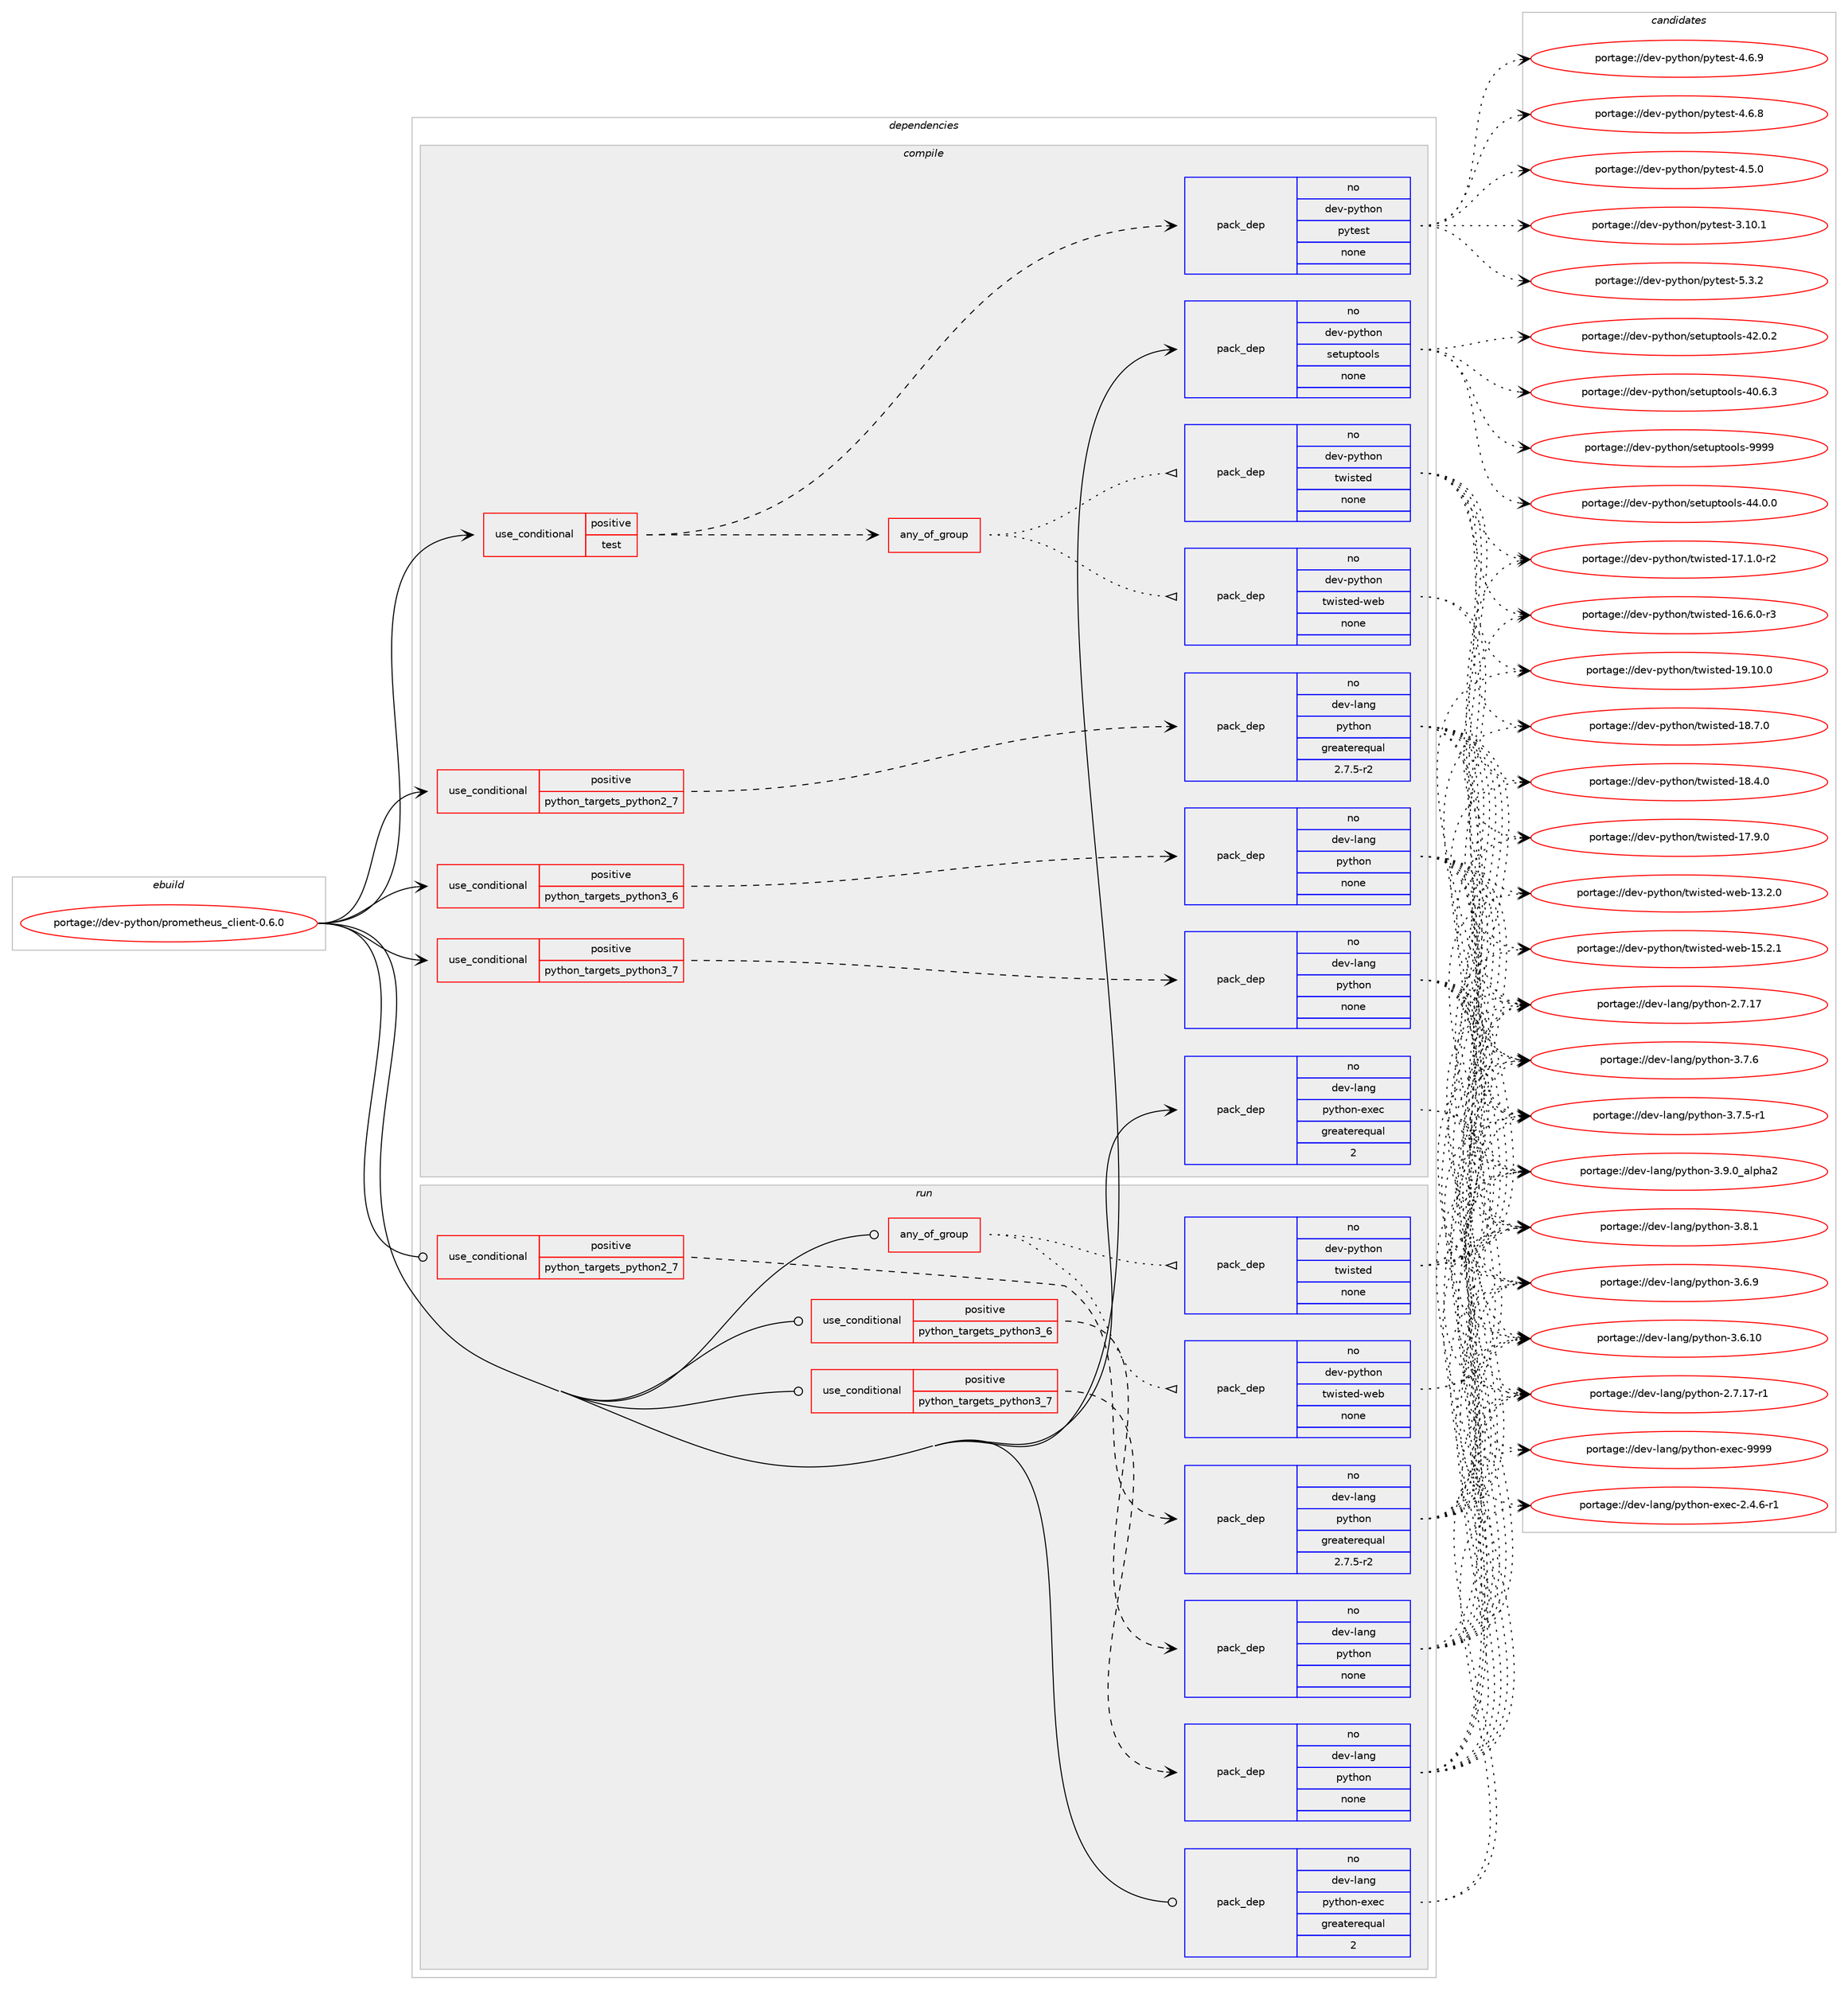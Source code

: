 digraph prolog {

# *************
# Graph options
# *************

newrank=true;
concentrate=true;
compound=true;
graph [rankdir=LR,fontname=Helvetica,fontsize=10,ranksep=1.5];#, ranksep=2.5, nodesep=0.2];
edge  [arrowhead=vee];
node  [fontname=Helvetica,fontsize=10];

# **********
# The ebuild
# **********

subgraph cluster_leftcol {
color=gray;
label=<<i>ebuild</i>>;
id [label="portage://dev-python/prometheus_client-0.6.0", color=red, width=4, href="../dev-python/prometheus_client-0.6.0.svg"];
}

# ****************
# The dependencies
# ****************

subgraph cluster_midcol {
color=gray;
label=<<i>dependencies</i>>;
subgraph cluster_compile {
fillcolor="#eeeeee";
style=filled;
label=<<i>compile</i>>;
subgraph cond110409 {
dependency441123 [label=<<TABLE BORDER="0" CELLBORDER="1" CELLSPACING="0" CELLPADDING="4"><TR><TD ROWSPAN="3" CELLPADDING="10">use_conditional</TD></TR><TR><TD>positive</TD></TR><TR><TD>python_targets_python2_7</TD></TR></TABLE>>, shape=none, color=red];
subgraph pack325774 {
dependency441124 [label=<<TABLE BORDER="0" CELLBORDER="1" CELLSPACING="0" CELLPADDING="4" WIDTH="220"><TR><TD ROWSPAN="6" CELLPADDING="30">pack_dep</TD></TR><TR><TD WIDTH="110">no</TD></TR><TR><TD>dev-lang</TD></TR><TR><TD>python</TD></TR><TR><TD>greaterequal</TD></TR><TR><TD>2.7.5-r2</TD></TR></TABLE>>, shape=none, color=blue];
}
dependency441123:e -> dependency441124:w [weight=20,style="dashed",arrowhead="vee"];
}
id:e -> dependency441123:w [weight=20,style="solid",arrowhead="vee"];
subgraph cond110410 {
dependency441125 [label=<<TABLE BORDER="0" CELLBORDER="1" CELLSPACING="0" CELLPADDING="4"><TR><TD ROWSPAN="3" CELLPADDING="10">use_conditional</TD></TR><TR><TD>positive</TD></TR><TR><TD>python_targets_python3_6</TD></TR></TABLE>>, shape=none, color=red];
subgraph pack325775 {
dependency441126 [label=<<TABLE BORDER="0" CELLBORDER="1" CELLSPACING="0" CELLPADDING="4" WIDTH="220"><TR><TD ROWSPAN="6" CELLPADDING="30">pack_dep</TD></TR><TR><TD WIDTH="110">no</TD></TR><TR><TD>dev-lang</TD></TR><TR><TD>python</TD></TR><TR><TD>none</TD></TR><TR><TD></TD></TR></TABLE>>, shape=none, color=blue];
}
dependency441125:e -> dependency441126:w [weight=20,style="dashed",arrowhead="vee"];
}
id:e -> dependency441125:w [weight=20,style="solid",arrowhead="vee"];
subgraph cond110411 {
dependency441127 [label=<<TABLE BORDER="0" CELLBORDER="1" CELLSPACING="0" CELLPADDING="4"><TR><TD ROWSPAN="3" CELLPADDING="10">use_conditional</TD></TR><TR><TD>positive</TD></TR><TR><TD>python_targets_python3_7</TD></TR></TABLE>>, shape=none, color=red];
subgraph pack325776 {
dependency441128 [label=<<TABLE BORDER="0" CELLBORDER="1" CELLSPACING="0" CELLPADDING="4" WIDTH="220"><TR><TD ROWSPAN="6" CELLPADDING="30">pack_dep</TD></TR><TR><TD WIDTH="110">no</TD></TR><TR><TD>dev-lang</TD></TR><TR><TD>python</TD></TR><TR><TD>none</TD></TR><TR><TD></TD></TR></TABLE>>, shape=none, color=blue];
}
dependency441127:e -> dependency441128:w [weight=20,style="dashed",arrowhead="vee"];
}
id:e -> dependency441127:w [weight=20,style="solid",arrowhead="vee"];
subgraph cond110412 {
dependency441129 [label=<<TABLE BORDER="0" CELLBORDER="1" CELLSPACING="0" CELLPADDING="4"><TR><TD ROWSPAN="3" CELLPADDING="10">use_conditional</TD></TR><TR><TD>positive</TD></TR><TR><TD>test</TD></TR></TABLE>>, shape=none, color=red];
subgraph any4729 {
dependency441130 [label=<<TABLE BORDER="0" CELLBORDER="1" CELLSPACING="0" CELLPADDING="4"><TR><TD CELLPADDING="10">any_of_group</TD></TR></TABLE>>, shape=none, color=red];subgraph pack325777 {
dependency441131 [label=<<TABLE BORDER="0" CELLBORDER="1" CELLSPACING="0" CELLPADDING="4" WIDTH="220"><TR><TD ROWSPAN="6" CELLPADDING="30">pack_dep</TD></TR><TR><TD WIDTH="110">no</TD></TR><TR><TD>dev-python</TD></TR><TR><TD>twisted</TD></TR><TR><TD>none</TD></TR><TR><TD></TD></TR></TABLE>>, shape=none, color=blue];
}
dependency441130:e -> dependency441131:w [weight=20,style="dotted",arrowhead="oinv"];
subgraph pack325778 {
dependency441132 [label=<<TABLE BORDER="0" CELLBORDER="1" CELLSPACING="0" CELLPADDING="4" WIDTH="220"><TR><TD ROWSPAN="6" CELLPADDING="30">pack_dep</TD></TR><TR><TD WIDTH="110">no</TD></TR><TR><TD>dev-python</TD></TR><TR><TD>twisted-web</TD></TR><TR><TD>none</TD></TR><TR><TD></TD></TR></TABLE>>, shape=none, color=blue];
}
dependency441130:e -> dependency441132:w [weight=20,style="dotted",arrowhead="oinv"];
}
dependency441129:e -> dependency441130:w [weight=20,style="dashed",arrowhead="vee"];
subgraph pack325779 {
dependency441133 [label=<<TABLE BORDER="0" CELLBORDER="1" CELLSPACING="0" CELLPADDING="4" WIDTH="220"><TR><TD ROWSPAN="6" CELLPADDING="30">pack_dep</TD></TR><TR><TD WIDTH="110">no</TD></TR><TR><TD>dev-python</TD></TR><TR><TD>pytest</TD></TR><TR><TD>none</TD></TR><TR><TD></TD></TR></TABLE>>, shape=none, color=blue];
}
dependency441129:e -> dependency441133:w [weight=20,style="dashed",arrowhead="vee"];
}
id:e -> dependency441129:w [weight=20,style="solid",arrowhead="vee"];
subgraph pack325780 {
dependency441134 [label=<<TABLE BORDER="0" CELLBORDER="1" CELLSPACING="0" CELLPADDING="4" WIDTH="220"><TR><TD ROWSPAN="6" CELLPADDING="30">pack_dep</TD></TR><TR><TD WIDTH="110">no</TD></TR><TR><TD>dev-lang</TD></TR><TR><TD>python-exec</TD></TR><TR><TD>greaterequal</TD></TR><TR><TD>2</TD></TR></TABLE>>, shape=none, color=blue];
}
id:e -> dependency441134:w [weight=20,style="solid",arrowhead="vee"];
subgraph pack325781 {
dependency441135 [label=<<TABLE BORDER="0" CELLBORDER="1" CELLSPACING="0" CELLPADDING="4" WIDTH="220"><TR><TD ROWSPAN="6" CELLPADDING="30">pack_dep</TD></TR><TR><TD WIDTH="110">no</TD></TR><TR><TD>dev-python</TD></TR><TR><TD>setuptools</TD></TR><TR><TD>none</TD></TR><TR><TD></TD></TR></TABLE>>, shape=none, color=blue];
}
id:e -> dependency441135:w [weight=20,style="solid",arrowhead="vee"];
}
subgraph cluster_compileandrun {
fillcolor="#eeeeee";
style=filled;
label=<<i>compile and run</i>>;
}
subgraph cluster_run {
fillcolor="#eeeeee";
style=filled;
label=<<i>run</i>>;
subgraph any4730 {
dependency441136 [label=<<TABLE BORDER="0" CELLBORDER="1" CELLSPACING="0" CELLPADDING="4"><TR><TD CELLPADDING="10">any_of_group</TD></TR></TABLE>>, shape=none, color=red];subgraph pack325782 {
dependency441137 [label=<<TABLE BORDER="0" CELLBORDER="1" CELLSPACING="0" CELLPADDING="4" WIDTH="220"><TR><TD ROWSPAN="6" CELLPADDING="30">pack_dep</TD></TR><TR><TD WIDTH="110">no</TD></TR><TR><TD>dev-python</TD></TR><TR><TD>twisted</TD></TR><TR><TD>none</TD></TR><TR><TD></TD></TR></TABLE>>, shape=none, color=blue];
}
dependency441136:e -> dependency441137:w [weight=20,style="dotted",arrowhead="oinv"];
subgraph pack325783 {
dependency441138 [label=<<TABLE BORDER="0" CELLBORDER="1" CELLSPACING="0" CELLPADDING="4" WIDTH="220"><TR><TD ROWSPAN="6" CELLPADDING="30">pack_dep</TD></TR><TR><TD WIDTH="110">no</TD></TR><TR><TD>dev-python</TD></TR><TR><TD>twisted-web</TD></TR><TR><TD>none</TD></TR><TR><TD></TD></TR></TABLE>>, shape=none, color=blue];
}
dependency441136:e -> dependency441138:w [weight=20,style="dotted",arrowhead="oinv"];
}
id:e -> dependency441136:w [weight=20,style="solid",arrowhead="odot"];
subgraph cond110413 {
dependency441139 [label=<<TABLE BORDER="0" CELLBORDER="1" CELLSPACING="0" CELLPADDING="4"><TR><TD ROWSPAN="3" CELLPADDING="10">use_conditional</TD></TR><TR><TD>positive</TD></TR><TR><TD>python_targets_python2_7</TD></TR></TABLE>>, shape=none, color=red];
subgraph pack325784 {
dependency441140 [label=<<TABLE BORDER="0" CELLBORDER="1" CELLSPACING="0" CELLPADDING="4" WIDTH="220"><TR><TD ROWSPAN="6" CELLPADDING="30">pack_dep</TD></TR><TR><TD WIDTH="110">no</TD></TR><TR><TD>dev-lang</TD></TR><TR><TD>python</TD></TR><TR><TD>greaterequal</TD></TR><TR><TD>2.7.5-r2</TD></TR></TABLE>>, shape=none, color=blue];
}
dependency441139:e -> dependency441140:w [weight=20,style="dashed",arrowhead="vee"];
}
id:e -> dependency441139:w [weight=20,style="solid",arrowhead="odot"];
subgraph cond110414 {
dependency441141 [label=<<TABLE BORDER="0" CELLBORDER="1" CELLSPACING="0" CELLPADDING="4"><TR><TD ROWSPAN="3" CELLPADDING="10">use_conditional</TD></TR><TR><TD>positive</TD></TR><TR><TD>python_targets_python3_6</TD></TR></TABLE>>, shape=none, color=red];
subgraph pack325785 {
dependency441142 [label=<<TABLE BORDER="0" CELLBORDER="1" CELLSPACING="0" CELLPADDING="4" WIDTH="220"><TR><TD ROWSPAN="6" CELLPADDING="30">pack_dep</TD></TR><TR><TD WIDTH="110">no</TD></TR><TR><TD>dev-lang</TD></TR><TR><TD>python</TD></TR><TR><TD>none</TD></TR><TR><TD></TD></TR></TABLE>>, shape=none, color=blue];
}
dependency441141:e -> dependency441142:w [weight=20,style="dashed",arrowhead="vee"];
}
id:e -> dependency441141:w [weight=20,style="solid",arrowhead="odot"];
subgraph cond110415 {
dependency441143 [label=<<TABLE BORDER="0" CELLBORDER="1" CELLSPACING="0" CELLPADDING="4"><TR><TD ROWSPAN="3" CELLPADDING="10">use_conditional</TD></TR><TR><TD>positive</TD></TR><TR><TD>python_targets_python3_7</TD></TR></TABLE>>, shape=none, color=red];
subgraph pack325786 {
dependency441144 [label=<<TABLE BORDER="0" CELLBORDER="1" CELLSPACING="0" CELLPADDING="4" WIDTH="220"><TR><TD ROWSPAN="6" CELLPADDING="30">pack_dep</TD></TR><TR><TD WIDTH="110">no</TD></TR><TR><TD>dev-lang</TD></TR><TR><TD>python</TD></TR><TR><TD>none</TD></TR><TR><TD></TD></TR></TABLE>>, shape=none, color=blue];
}
dependency441143:e -> dependency441144:w [weight=20,style="dashed",arrowhead="vee"];
}
id:e -> dependency441143:w [weight=20,style="solid",arrowhead="odot"];
subgraph pack325787 {
dependency441145 [label=<<TABLE BORDER="0" CELLBORDER="1" CELLSPACING="0" CELLPADDING="4" WIDTH="220"><TR><TD ROWSPAN="6" CELLPADDING="30">pack_dep</TD></TR><TR><TD WIDTH="110">no</TD></TR><TR><TD>dev-lang</TD></TR><TR><TD>python-exec</TD></TR><TR><TD>greaterequal</TD></TR><TR><TD>2</TD></TR></TABLE>>, shape=none, color=blue];
}
id:e -> dependency441145:w [weight=20,style="solid",arrowhead="odot"];
}
}

# **************
# The candidates
# **************

subgraph cluster_choices {
rank=same;
color=gray;
label=<<i>candidates</i>>;

subgraph choice325774 {
color=black;
nodesep=1;
choice10010111845108971101034711212111610411111045514657464895971081121049750 [label="portage://dev-lang/python-3.9.0_alpha2", color=red, width=4,href="../dev-lang/python-3.9.0_alpha2.svg"];
choice100101118451089711010347112121116104111110455146564649 [label="portage://dev-lang/python-3.8.1", color=red, width=4,href="../dev-lang/python-3.8.1.svg"];
choice100101118451089711010347112121116104111110455146554654 [label="portage://dev-lang/python-3.7.6", color=red, width=4,href="../dev-lang/python-3.7.6.svg"];
choice1001011184510897110103471121211161041111104551465546534511449 [label="portage://dev-lang/python-3.7.5-r1", color=red, width=4,href="../dev-lang/python-3.7.5-r1.svg"];
choice100101118451089711010347112121116104111110455146544657 [label="portage://dev-lang/python-3.6.9", color=red, width=4,href="../dev-lang/python-3.6.9.svg"];
choice10010111845108971101034711212111610411111045514654464948 [label="portage://dev-lang/python-3.6.10", color=red, width=4,href="../dev-lang/python-3.6.10.svg"];
choice100101118451089711010347112121116104111110455046554649554511449 [label="portage://dev-lang/python-2.7.17-r1", color=red, width=4,href="../dev-lang/python-2.7.17-r1.svg"];
choice10010111845108971101034711212111610411111045504655464955 [label="portage://dev-lang/python-2.7.17", color=red, width=4,href="../dev-lang/python-2.7.17.svg"];
dependency441124:e -> choice10010111845108971101034711212111610411111045514657464895971081121049750:w [style=dotted,weight="100"];
dependency441124:e -> choice100101118451089711010347112121116104111110455146564649:w [style=dotted,weight="100"];
dependency441124:e -> choice100101118451089711010347112121116104111110455146554654:w [style=dotted,weight="100"];
dependency441124:e -> choice1001011184510897110103471121211161041111104551465546534511449:w [style=dotted,weight="100"];
dependency441124:e -> choice100101118451089711010347112121116104111110455146544657:w [style=dotted,weight="100"];
dependency441124:e -> choice10010111845108971101034711212111610411111045514654464948:w [style=dotted,weight="100"];
dependency441124:e -> choice100101118451089711010347112121116104111110455046554649554511449:w [style=dotted,weight="100"];
dependency441124:e -> choice10010111845108971101034711212111610411111045504655464955:w [style=dotted,weight="100"];
}
subgraph choice325775 {
color=black;
nodesep=1;
choice10010111845108971101034711212111610411111045514657464895971081121049750 [label="portage://dev-lang/python-3.9.0_alpha2", color=red, width=4,href="../dev-lang/python-3.9.0_alpha2.svg"];
choice100101118451089711010347112121116104111110455146564649 [label="portage://dev-lang/python-3.8.1", color=red, width=4,href="../dev-lang/python-3.8.1.svg"];
choice100101118451089711010347112121116104111110455146554654 [label="portage://dev-lang/python-3.7.6", color=red, width=4,href="../dev-lang/python-3.7.6.svg"];
choice1001011184510897110103471121211161041111104551465546534511449 [label="portage://dev-lang/python-3.7.5-r1", color=red, width=4,href="../dev-lang/python-3.7.5-r1.svg"];
choice100101118451089711010347112121116104111110455146544657 [label="portage://dev-lang/python-3.6.9", color=red, width=4,href="../dev-lang/python-3.6.9.svg"];
choice10010111845108971101034711212111610411111045514654464948 [label="portage://dev-lang/python-3.6.10", color=red, width=4,href="../dev-lang/python-3.6.10.svg"];
choice100101118451089711010347112121116104111110455046554649554511449 [label="portage://dev-lang/python-2.7.17-r1", color=red, width=4,href="../dev-lang/python-2.7.17-r1.svg"];
choice10010111845108971101034711212111610411111045504655464955 [label="portage://dev-lang/python-2.7.17", color=red, width=4,href="../dev-lang/python-2.7.17.svg"];
dependency441126:e -> choice10010111845108971101034711212111610411111045514657464895971081121049750:w [style=dotted,weight="100"];
dependency441126:e -> choice100101118451089711010347112121116104111110455146564649:w [style=dotted,weight="100"];
dependency441126:e -> choice100101118451089711010347112121116104111110455146554654:w [style=dotted,weight="100"];
dependency441126:e -> choice1001011184510897110103471121211161041111104551465546534511449:w [style=dotted,weight="100"];
dependency441126:e -> choice100101118451089711010347112121116104111110455146544657:w [style=dotted,weight="100"];
dependency441126:e -> choice10010111845108971101034711212111610411111045514654464948:w [style=dotted,weight="100"];
dependency441126:e -> choice100101118451089711010347112121116104111110455046554649554511449:w [style=dotted,weight="100"];
dependency441126:e -> choice10010111845108971101034711212111610411111045504655464955:w [style=dotted,weight="100"];
}
subgraph choice325776 {
color=black;
nodesep=1;
choice10010111845108971101034711212111610411111045514657464895971081121049750 [label="portage://dev-lang/python-3.9.0_alpha2", color=red, width=4,href="../dev-lang/python-3.9.0_alpha2.svg"];
choice100101118451089711010347112121116104111110455146564649 [label="portage://dev-lang/python-3.8.1", color=red, width=4,href="../dev-lang/python-3.8.1.svg"];
choice100101118451089711010347112121116104111110455146554654 [label="portage://dev-lang/python-3.7.6", color=red, width=4,href="../dev-lang/python-3.7.6.svg"];
choice1001011184510897110103471121211161041111104551465546534511449 [label="portage://dev-lang/python-3.7.5-r1", color=red, width=4,href="../dev-lang/python-3.7.5-r1.svg"];
choice100101118451089711010347112121116104111110455146544657 [label="portage://dev-lang/python-3.6.9", color=red, width=4,href="../dev-lang/python-3.6.9.svg"];
choice10010111845108971101034711212111610411111045514654464948 [label="portage://dev-lang/python-3.6.10", color=red, width=4,href="../dev-lang/python-3.6.10.svg"];
choice100101118451089711010347112121116104111110455046554649554511449 [label="portage://dev-lang/python-2.7.17-r1", color=red, width=4,href="../dev-lang/python-2.7.17-r1.svg"];
choice10010111845108971101034711212111610411111045504655464955 [label="portage://dev-lang/python-2.7.17", color=red, width=4,href="../dev-lang/python-2.7.17.svg"];
dependency441128:e -> choice10010111845108971101034711212111610411111045514657464895971081121049750:w [style=dotted,weight="100"];
dependency441128:e -> choice100101118451089711010347112121116104111110455146564649:w [style=dotted,weight="100"];
dependency441128:e -> choice100101118451089711010347112121116104111110455146554654:w [style=dotted,weight="100"];
dependency441128:e -> choice1001011184510897110103471121211161041111104551465546534511449:w [style=dotted,weight="100"];
dependency441128:e -> choice100101118451089711010347112121116104111110455146544657:w [style=dotted,weight="100"];
dependency441128:e -> choice10010111845108971101034711212111610411111045514654464948:w [style=dotted,weight="100"];
dependency441128:e -> choice100101118451089711010347112121116104111110455046554649554511449:w [style=dotted,weight="100"];
dependency441128:e -> choice10010111845108971101034711212111610411111045504655464955:w [style=dotted,weight="100"];
}
subgraph choice325777 {
color=black;
nodesep=1;
choice10010111845112121116104111110471161191051151161011004549574649484648 [label="portage://dev-python/twisted-19.10.0", color=red, width=4,href="../dev-python/twisted-19.10.0.svg"];
choice100101118451121211161041111104711611910511511610110045495646554648 [label="portage://dev-python/twisted-18.7.0", color=red, width=4,href="../dev-python/twisted-18.7.0.svg"];
choice100101118451121211161041111104711611910511511610110045495646524648 [label="portage://dev-python/twisted-18.4.0", color=red, width=4,href="../dev-python/twisted-18.4.0.svg"];
choice100101118451121211161041111104711611910511511610110045495546574648 [label="portage://dev-python/twisted-17.9.0", color=red, width=4,href="../dev-python/twisted-17.9.0.svg"];
choice1001011184511212111610411111047116119105115116101100454955464946484511450 [label="portage://dev-python/twisted-17.1.0-r2", color=red, width=4,href="../dev-python/twisted-17.1.0-r2.svg"];
choice1001011184511212111610411111047116119105115116101100454954465446484511451 [label="portage://dev-python/twisted-16.6.0-r3", color=red, width=4,href="../dev-python/twisted-16.6.0-r3.svg"];
dependency441131:e -> choice10010111845112121116104111110471161191051151161011004549574649484648:w [style=dotted,weight="100"];
dependency441131:e -> choice100101118451121211161041111104711611910511511610110045495646554648:w [style=dotted,weight="100"];
dependency441131:e -> choice100101118451121211161041111104711611910511511610110045495646524648:w [style=dotted,weight="100"];
dependency441131:e -> choice100101118451121211161041111104711611910511511610110045495546574648:w [style=dotted,weight="100"];
dependency441131:e -> choice1001011184511212111610411111047116119105115116101100454955464946484511450:w [style=dotted,weight="100"];
dependency441131:e -> choice1001011184511212111610411111047116119105115116101100454954465446484511451:w [style=dotted,weight="100"];
}
subgraph choice325778 {
color=black;
nodesep=1;
choice1001011184511212111610411111047116119105115116101100451191019845495346504649 [label="portage://dev-python/twisted-web-15.2.1", color=red, width=4,href="../dev-python/twisted-web-15.2.1.svg"];
choice1001011184511212111610411111047116119105115116101100451191019845495146504648 [label="portage://dev-python/twisted-web-13.2.0", color=red, width=4,href="../dev-python/twisted-web-13.2.0.svg"];
dependency441132:e -> choice1001011184511212111610411111047116119105115116101100451191019845495346504649:w [style=dotted,weight="100"];
dependency441132:e -> choice1001011184511212111610411111047116119105115116101100451191019845495146504648:w [style=dotted,weight="100"];
}
subgraph choice325779 {
color=black;
nodesep=1;
choice1001011184511212111610411111047112121116101115116455346514650 [label="portage://dev-python/pytest-5.3.2", color=red, width=4,href="../dev-python/pytest-5.3.2.svg"];
choice1001011184511212111610411111047112121116101115116455246544657 [label="portage://dev-python/pytest-4.6.9", color=red, width=4,href="../dev-python/pytest-4.6.9.svg"];
choice1001011184511212111610411111047112121116101115116455246544656 [label="portage://dev-python/pytest-4.6.8", color=red, width=4,href="../dev-python/pytest-4.6.8.svg"];
choice1001011184511212111610411111047112121116101115116455246534648 [label="portage://dev-python/pytest-4.5.0", color=red, width=4,href="../dev-python/pytest-4.5.0.svg"];
choice100101118451121211161041111104711212111610111511645514649484649 [label="portage://dev-python/pytest-3.10.1", color=red, width=4,href="../dev-python/pytest-3.10.1.svg"];
dependency441133:e -> choice1001011184511212111610411111047112121116101115116455346514650:w [style=dotted,weight="100"];
dependency441133:e -> choice1001011184511212111610411111047112121116101115116455246544657:w [style=dotted,weight="100"];
dependency441133:e -> choice1001011184511212111610411111047112121116101115116455246544656:w [style=dotted,weight="100"];
dependency441133:e -> choice1001011184511212111610411111047112121116101115116455246534648:w [style=dotted,weight="100"];
dependency441133:e -> choice100101118451121211161041111104711212111610111511645514649484649:w [style=dotted,weight="100"];
}
subgraph choice325780 {
color=black;
nodesep=1;
choice10010111845108971101034711212111610411111045101120101994557575757 [label="portage://dev-lang/python-exec-9999", color=red, width=4,href="../dev-lang/python-exec-9999.svg"];
choice10010111845108971101034711212111610411111045101120101994550465246544511449 [label="portage://dev-lang/python-exec-2.4.6-r1", color=red, width=4,href="../dev-lang/python-exec-2.4.6-r1.svg"];
dependency441134:e -> choice10010111845108971101034711212111610411111045101120101994557575757:w [style=dotted,weight="100"];
dependency441134:e -> choice10010111845108971101034711212111610411111045101120101994550465246544511449:w [style=dotted,weight="100"];
}
subgraph choice325781 {
color=black;
nodesep=1;
choice10010111845112121116104111110471151011161171121161111111081154557575757 [label="portage://dev-python/setuptools-9999", color=red, width=4,href="../dev-python/setuptools-9999.svg"];
choice100101118451121211161041111104711510111611711211611111110811545525246484648 [label="portage://dev-python/setuptools-44.0.0", color=red, width=4,href="../dev-python/setuptools-44.0.0.svg"];
choice100101118451121211161041111104711510111611711211611111110811545525046484650 [label="portage://dev-python/setuptools-42.0.2", color=red, width=4,href="../dev-python/setuptools-42.0.2.svg"];
choice100101118451121211161041111104711510111611711211611111110811545524846544651 [label="portage://dev-python/setuptools-40.6.3", color=red, width=4,href="../dev-python/setuptools-40.6.3.svg"];
dependency441135:e -> choice10010111845112121116104111110471151011161171121161111111081154557575757:w [style=dotted,weight="100"];
dependency441135:e -> choice100101118451121211161041111104711510111611711211611111110811545525246484648:w [style=dotted,weight="100"];
dependency441135:e -> choice100101118451121211161041111104711510111611711211611111110811545525046484650:w [style=dotted,weight="100"];
dependency441135:e -> choice100101118451121211161041111104711510111611711211611111110811545524846544651:w [style=dotted,weight="100"];
}
subgraph choice325782 {
color=black;
nodesep=1;
choice10010111845112121116104111110471161191051151161011004549574649484648 [label="portage://dev-python/twisted-19.10.0", color=red, width=4,href="../dev-python/twisted-19.10.0.svg"];
choice100101118451121211161041111104711611910511511610110045495646554648 [label="portage://dev-python/twisted-18.7.0", color=red, width=4,href="../dev-python/twisted-18.7.0.svg"];
choice100101118451121211161041111104711611910511511610110045495646524648 [label="portage://dev-python/twisted-18.4.0", color=red, width=4,href="../dev-python/twisted-18.4.0.svg"];
choice100101118451121211161041111104711611910511511610110045495546574648 [label="portage://dev-python/twisted-17.9.0", color=red, width=4,href="../dev-python/twisted-17.9.0.svg"];
choice1001011184511212111610411111047116119105115116101100454955464946484511450 [label="portage://dev-python/twisted-17.1.0-r2", color=red, width=4,href="../dev-python/twisted-17.1.0-r2.svg"];
choice1001011184511212111610411111047116119105115116101100454954465446484511451 [label="portage://dev-python/twisted-16.6.0-r3", color=red, width=4,href="../dev-python/twisted-16.6.0-r3.svg"];
dependency441137:e -> choice10010111845112121116104111110471161191051151161011004549574649484648:w [style=dotted,weight="100"];
dependency441137:e -> choice100101118451121211161041111104711611910511511610110045495646554648:w [style=dotted,weight="100"];
dependency441137:e -> choice100101118451121211161041111104711611910511511610110045495646524648:w [style=dotted,weight="100"];
dependency441137:e -> choice100101118451121211161041111104711611910511511610110045495546574648:w [style=dotted,weight="100"];
dependency441137:e -> choice1001011184511212111610411111047116119105115116101100454955464946484511450:w [style=dotted,weight="100"];
dependency441137:e -> choice1001011184511212111610411111047116119105115116101100454954465446484511451:w [style=dotted,weight="100"];
}
subgraph choice325783 {
color=black;
nodesep=1;
choice1001011184511212111610411111047116119105115116101100451191019845495346504649 [label="portage://dev-python/twisted-web-15.2.1", color=red, width=4,href="../dev-python/twisted-web-15.2.1.svg"];
choice1001011184511212111610411111047116119105115116101100451191019845495146504648 [label="portage://dev-python/twisted-web-13.2.0", color=red, width=4,href="../dev-python/twisted-web-13.2.0.svg"];
dependency441138:e -> choice1001011184511212111610411111047116119105115116101100451191019845495346504649:w [style=dotted,weight="100"];
dependency441138:e -> choice1001011184511212111610411111047116119105115116101100451191019845495146504648:w [style=dotted,weight="100"];
}
subgraph choice325784 {
color=black;
nodesep=1;
choice10010111845108971101034711212111610411111045514657464895971081121049750 [label="portage://dev-lang/python-3.9.0_alpha2", color=red, width=4,href="../dev-lang/python-3.9.0_alpha2.svg"];
choice100101118451089711010347112121116104111110455146564649 [label="portage://dev-lang/python-3.8.1", color=red, width=4,href="../dev-lang/python-3.8.1.svg"];
choice100101118451089711010347112121116104111110455146554654 [label="portage://dev-lang/python-3.7.6", color=red, width=4,href="../dev-lang/python-3.7.6.svg"];
choice1001011184510897110103471121211161041111104551465546534511449 [label="portage://dev-lang/python-3.7.5-r1", color=red, width=4,href="../dev-lang/python-3.7.5-r1.svg"];
choice100101118451089711010347112121116104111110455146544657 [label="portage://dev-lang/python-3.6.9", color=red, width=4,href="../dev-lang/python-3.6.9.svg"];
choice10010111845108971101034711212111610411111045514654464948 [label="portage://dev-lang/python-3.6.10", color=red, width=4,href="../dev-lang/python-3.6.10.svg"];
choice100101118451089711010347112121116104111110455046554649554511449 [label="portage://dev-lang/python-2.7.17-r1", color=red, width=4,href="../dev-lang/python-2.7.17-r1.svg"];
choice10010111845108971101034711212111610411111045504655464955 [label="portage://dev-lang/python-2.7.17", color=red, width=4,href="../dev-lang/python-2.7.17.svg"];
dependency441140:e -> choice10010111845108971101034711212111610411111045514657464895971081121049750:w [style=dotted,weight="100"];
dependency441140:e -> choice100101118451089711010347112121116104111110455146564649:w [style=dotted,weight="100"];
dependency441140:e -> choice100101118451089711010347112121116104111110455146554654:w [style=dotted,weight="100"];
dependency441140:e -> choice1001011184510897110103471121211161041111104551465546534511449:w [style=dotted,weight="100"];
dependency441140:e -> choice100101118451089711010347112121116104111110455146544657:w [style=dotted,weight="100"];
dependency441140:e -> choice10010111845108971101034711212111610411111045514654464948:w [style=dotted,weight="100"];
dependency441140:e -> choice100101118451089711010347112121116104111110455046554649554511449:w [style=dotted,weight="100"];
dependency441140:e -> choice10010111845108971101034711212111610411111045504655464955:w [style=dotted,weight="100"];
}
subgraph choice325785 {
color=black;
nodesep=1;
choice10010111845108971101034711212111610411111045514657464895971081121049750 [label="portage://dev-lang/python-3.9.0_alpha2", color=red, width=4,href="../dev-lang/python-3.9.0_alpha2.svg"];
choice100101118451089711010347112121116104111110455146564649 [label="portage://dev-lang/python-3.8.1", color=red, width=4,href="../dev-lang/python-3.8.1.svg"];
choice100101118451089711010347112121116104111110455146554654 [label="portage://dev-lang/python-3.7.6", color=red, width=4,href="../dev-lang/python-3.7.6.svg"];
choice1001011184510897110103471121211161041111104551465546534511449 [label="portage://dev-lang/python-3.7.5-r1", color=red, width=4,href="../dev-lang/python-3.7.5-r1.svg"];
choice100101118451089711010347112121116104111110455146544657 [label="portage://dev-lang/python-3.6.9", color=red, width=4,href="../dev-lang/python-3.6.9.svg"];
choice10010111845108971101034711212111610411111045514654464948 [label="portage://dev-lang/python-3.6.10", color=red, width=4,href="../dev-lang/python-3.6.10.svg"];
choice100101118451089711010347112121116104111110455046554649554511449 [label="portage://dev-lang/python-2.7.17-r1", color=red, width=4,href="../dev-lang/python-2.7.17-r1.svg"];
choice10010111845108971101034711212111610411111045504655464955 [label="portage://dev-lang/python-2.7.17", color=red, width=4,href="../dev-lang/python-2.7.17.svg"];
dependency441142:e -> choice10010111845108971101034711212111610411111045514657464895971081121049750:w [style=dotted,weight="100"];
dependency441142:e -> choice100101118451089711010347112121116104111110455146564649:w [style=dotted,weight="100"];
dependency441142:e -> choice100101118451089711010347112121116104111110455146554654:w [style=dotted,weight="100"];
dependency441142:e -> choice1001011184510897110103471121211161041111104551465546534511449:w [style=dotted,weight="100"];
dependency441142:e -> choice100101118451089711010347112121116104111110455146544657:w [style=dotted,weight="100"];
dependency441142:e -> choice10010111845108971101034711212111610411111045514654464948:w [style=dotted,weight="100"];
dependency441142:e -> choice100101118451089711010347112121116104111110455046554649554511449:w [style=dotted,weight="100"];
dependency441142:e -> choice10010111845108971101034711212111610411111045504655464955:w [style=dotted,weight="100"];
}
subgraph choice325786 {
color=black;
nodesep=1;
choice10010111845108971101034711212111610411111045514657464895971081121049750 [label="portage://dev-lang/python-3.9.0_alpha2", color=red, width=4,href="../dev-lang/python-3.9.0_alpha2.svg"];
choice100101118451089711010347112121116104111110455146564649 [label="portage://dev-lang/python-3.8.1", color=red, width=4,href="../dev-lang/python-3.8.1.svg"];
choice100101118451089711010347112121116104111110455146554654 [label="portage://dev-lang/python-3.7.6", color=red, width=4,href="../dev-lang/python-3.7.6.svg"];
choice1001011184510897110103471121211161041111104551465546534511449 [label="portage://dev-lang/python-3.7.5-r1", color=red, width=4,href="../dev-lang/python-3.7.5-r1.svg"];
choice100101118451089711010347112121116104111110455146544657 [label="portage://dev-lang/python-3.6.9", color=red, width=4,href="../dev-lang/python-3.6.9.svg"];
choice10010111845108971101034711212111610411111045514654464948 [label="portage://dev-lang/python-3.6.10", color=red, width=4,href="../dev-lang/python-3.6.10.svg"];
choice100101118451089711010347112121116104111110455046554649554511449 [label="portage://dev-lang/python-2.7.17-r1", color=red, width=4,href="../dev-lang/python-2.7.17-r1.svg"];
choice10010111845108971101034711212111610411111045504655464955 [label="portage://dev-lang/python-2.7.17", color=red, width=4,href="../dev-lang/python-2.7.17.svg"];
dependency441144:e -> choice10010111845108971101034711212111610411111045514657464895971081121049750:w [style=dotted,weight="100"];
dependency441144:e -> choice100101118451089711010347112121116104111110455146564649:w [style=dotted,weight="100"];
dependency441144:e -> choice100101118451089711010347112121116104111110455146554654:w [style=dotted,weight="100"];
dependency441144:e -> choice1001011184510897110103471121211161041111104551465546534511449:w [style=dotted,weight="100"];
dependency441144:e -> choice100101118451089711010347112121116104111110455146544657:w [style=dotted,weight="100"];
dependency441144:e -> choice10010111845108971101034711212111610411111045514654464948:w [style=dotted,weight="100"];
dependency441144:e -> choice100101118451089711010347112121116104111110455046554649554511449:w [style=dotted,weight="100"];
dependency441144:e -> choice10010111845108971101034711212111610411111045504655464955:w [style=dotted,weight="100"];
}
subgraph choice325787 {
color=black;
nodesep=1;
choice10010111845108971101034711212111610411111045101120101994557575757 [label="portage://dev-lang/python-exec-9999", color=red, width=4,href="../dev-lang/python-exec-9999.svg"];
choice10010111845108971101034711212111610411111045101120101994550465246544511449 [label="portage://dev-lang/python-exec-2.4.6-r1", color=red, width=4,href="../dev-lang/python-exec-2.4.6-r1.svg"];
dependency441145:e -> choice10010111845108971101034711212111610411111045101120101994557575757:w [style=dotted,weight="100"];
dependency441145:e -> choice10010111845108971101034711212111610411111045101120101994550465246544511449:w [style=dotted,weight="100"];
}
}

}
